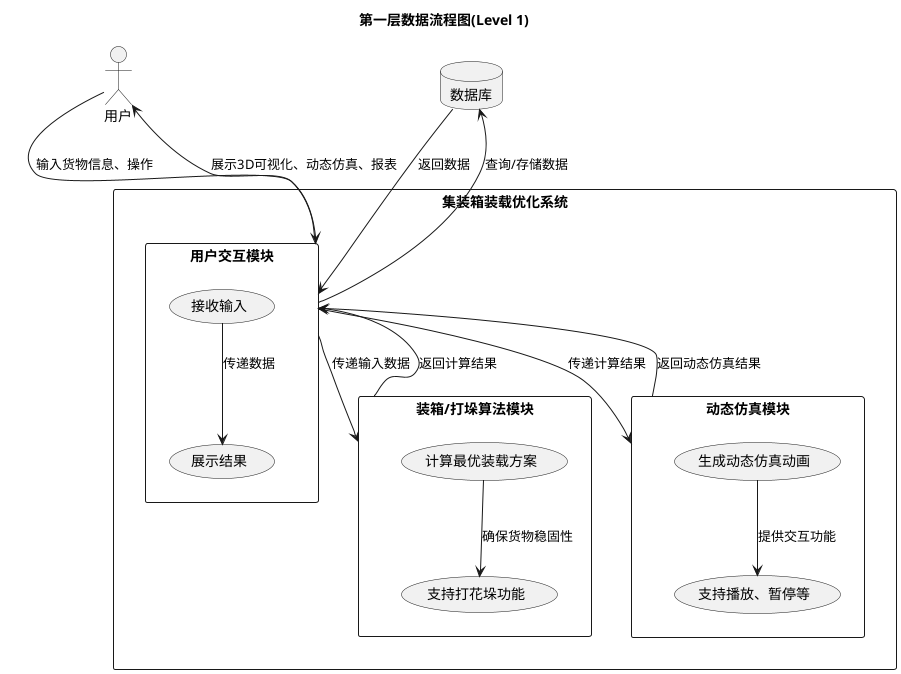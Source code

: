 @startuml
title 第一层数据流程图(Level 1)

actor 用户 as User
database 数据库 as Database

rectangle "集装箱装载优化系统" {
    rectangle "用户交互模块" as UI {
        (接收输入) as Input
        (展示结果) as Output
        Input --> Output : 传递数据
    }

    rectangle "装箱/打垛算法模块" as Algorithm {
        (计算最优装载方案) as Calculation
        (支持打花垛功能) as Stability
        Calculation --> Stability : 确保货物稳固性
    }

    rectangle "动态仿真模块" as Simulation {
        (生成动态仿真动画) as Animation
        (支持播放、暂停等) as Control
        Animation --> Control : 提供交互功能
    }

    UI --> Algorithm : 传递输入数据
    Algorithm --> UI : 返回计算结果
    UI --> Simulation : 传递计算结果
    Simulation --> UI : 返回动态仿真结果
}

User --> UI : 输入货物信息、操作
UI --> User : 展示3D可视化、动态仿真、报表
UI --> Database : 查询/存储数据
Database --> UI : 返回数据

@enduml